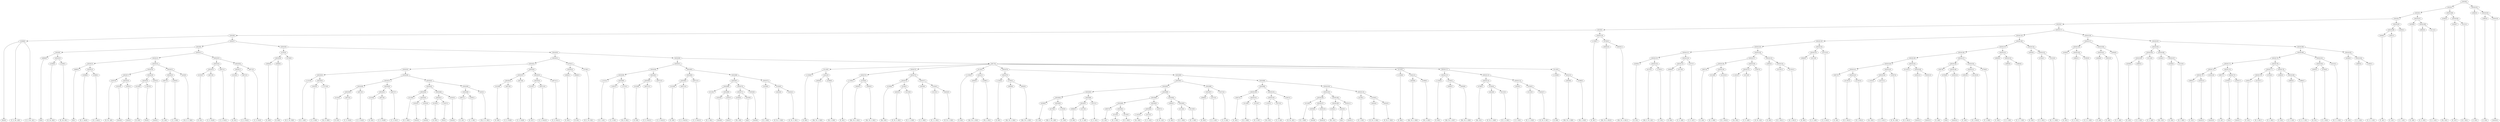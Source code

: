 digraph sample{
"L3296(0)"->"[Dis](0)"
"L3296(0)"->"[C  D  Dis  A](0)"
"L3296(0)"->"[C  D  Dis  A](1)"
"L4806(0)"->"[D](0)"
"L1039(0)"->"[D  Gis  B](0)"
"L1039(1)"->"[D  Gis  B](1)"
"L5619(10)"->"L1039(0)"
"L5619(10)"->"L1039(1)"
"L5619(9)"->"L4806(0)"
"L5619(9)"->"L5619(10)"
"L4806(1)"->"[D](1)"
"L2569(0)"->"[D  G  Ais](0)"
"L2569(1)"->"[D  G  Ais](1)"
"L5619(14)"->"L2569(0)"
"L5619(14)"->"L2569(1)"
"L5619(13)"->"L4806(1)"
"L5619(13)"->"L5619(14)"
"L2587(0)"->"[D  Fis  A](0)"
"L3335(0)"->"[rest](0)"
"L3335(1)"->"[rest](1)"
"L5619(18)"->"L3335(0)"
"L5619(18)"->"L3335(1)"
"L5619(17)"->"L2587(0)"
"L5619(17)"->"L5619(18)"
"L3130(0)"->"[D  E](0)"
"L-1407(0)"->"[Fis](0)"
"L5619(20)"->"L3130(0)"
"L5619(20)"->"L-1407(0)"
"L3335(2)"->"[rest](2)"
"L5619(19)"->"L5619(20)"
"L5619(19)"->"L3335(2)"
"L5619(16)"->"L5619(17)"
"L5619(16)"->"L5619(19)"
"L3837(0)"->"[G  A](0)"
"L3285(0)"->"[C  G  B](0)"
"L5619(22)"->"L3837(0)"
"L5619(22)"->"L3285(0)"
"L420(0)"->"[Cis  D  G  B](0)"
"L5619(21)"->"L5619(22)"
"L5619(21)"->"L420(0)"
"L5619(15)"->"L5619(16)"
"L5619(15)"->"L5619(21)"
"L5619(12)"->"L5619(13)"
"L5619(12)"->"L5619(15)"
"L3130(1)"->"[D  E](1)"
"L4672(0)"->"[C  D  Fis](0)"
"L5619(25)"->"L3130(1)"
"L5619(25)"->"L4672(0)"
"L4672(1)"->"[C  D  Fis](1)"
"L5619(24)"->"L5619(25)"
"L5619(24)"->"L4672(1)"
"L3130(2)"->"[D  E](2)"
"L4672(2)"->"[C  D  Fis](2)"
"L5619(27)"->"L3130(2)"
"L5619(27)"->"L4672(2)"
"L4672(3)"->"[C  D  Fis](3)"
"L5619(26)"->"L5619(27)"
"L5619(26)"->"L4672(3)"
"L5619(23)"->"L5619(24)"
"L5619(23)"->"L5619(26)"
"L5619(11)"->"L5619(12)"
"L5619(11)"->"L5619(23)"
"L5619(8)"->"L5619(9)"
"L5619(8)"->"L5619(11)"
"L2804(0)"->"[G  B](0)"
"L3846(0)"->"[D  B](0)"
"L5619(29)"->"L2804(0)"
"L5619(29)"->"L3846(0)"
"L3736(0)"->"[D  E  Fis  B](0)"
"L3762(0)"->"L5619(29)"
"L3762(0)"->"L3736(0)"
"L-1315(0)"->"[D  G  A](0)"
"L1852(0)"->"[C  D  B](0)"
"L-1373(0)"->"[Cis  D  B](0)"
"L5619(35)"->"L1852(0)"
"L5619(35)"->"L-1373(0)"
"L5619(34)"->"L-1315(0)"
"L5619(34)"->"L5619(35)"
"L3130(3)"->"[D  E](3)"
"L4672(4)"->"[C  D  Fis](4)"
"L5619(39)"->"L3130(3)"
"L5619(39)"->"L4672(4)"
"L4672(5)"->"[C  D  Fis](5)"
"L5619(38)"->"L5619(39)"
"L5619(38)"->"L4672(5)"
"L3130(4)"->"[D  E](4)"
"L4672(6)"->"[C  D  Fis](6)"
"L5619(41)"->"L3130(4)"
"L5619(41)"->"L4672(6)"
"L4672(7)"->"[C  D  Fis](7)"
"L5619(40)"->"L5619(41)"
"L5619(40)"->"L4672(7)"
"L5619(37)"->"L5619(38)"
"L5619(37)"->"L5619(40)"
"L3116(0)"->"[D  G  B](0)"
"L3335(3)"->"[rest](3)"
"L3335(4)"->"[rest](4)"
"L5619(45)"->"L3335(3)"
"L5619(45)"->"L3335(4)"
"L5619(44)"->"L3116(0)"
"L5619(44)"->"L5619(45)"
"L3130(5)"->"[D  E](5)"
"L-1407(1)"->"[Fis](1)"
"L5619(47)"->"L3130(5)"
"L5619(47)"->"L-1407(1)"
"L3335(5)"->"[rest](5)"
"L5619(46)"->"L5619(47)"
"L5619(46)"->"L3335(5)"
"L5619(43)"->"L5619(44)"
"L5619(43)"->"L5619(46)"
"L3837(1)"->"[G  A](1)"
"L3285(1)"->"[C  G  B](1)"
"L5619(49)"->"L3837(1)"
"L5619(49)"->"L3285(1)"
"L420(1)"->"[Cis  D  G  B](1)"
"L5619(48)"->"L5619(49)"
"L5619(48)"->"L420(1)"
"L5619(42)"->"L5619(43)"
"L5619(42)"->"L5619(48)"
"L5619(36)"->"L5619(37)"
"L5619(36)"->"L5619(42)"
"L5619(33)"->"L5619(34)"
"L5619(33)"->"L5619(36)"
"L3130(6)"->"[D  E](6)"
"L4672(8)"->"[C  D  Fis](8)"
"L5619(52)"->"L3130(6)"
"L5619(52)"->"L4672(8)"
"L4672(9)"->"[C  D  Fis](9)"
"L5619(51)"->"L5619(52)"
"L5619(51)"->"L4672(9)"
"L3130(7)"->"[D  E](7)"
"L4672(10)"->"[C  D  Fis](10)"
"L5619(54)"->"L3130(7)"
"L5619(54)"->"L4672(10)"
"L4672(11)"->"[C  D  Fis](11)"
"L5619(53)"->"L5619(54)"
"L5619(53)"->"L4672(11)"
"L5619(50)"->"L5619(51)"
"L5619(50)"->"L5619(53)"
"L5619(32)"->"L5619(33)"
"L5619(32)"->"L5619(50)"
"L2804(1)"->"[G  B](1)"
"L3846(1)"->"[D  B](1)"
"L5619(55)"->"L2804(1)"
"L5619(55)"->"L3846(1)"
"L3736(1)"->"[D  E  Fis  B](1)"
"L3762(1)"->"L5619(55)"
"L3762(1)"->"L3736(1)"
"L5619(31)"->"L5619(32)"
"L5619(31)"->"L3762(1)"
"L-1315(1)"->"[D  G  A](1)"
"L1852(1)"->"[C  D  B](1)"
"L-1373(1)"->"[Cis  D  B](1)"
"L5619(60)"->"L1852(1)"
"L5619(60)"->"L-1373(1)"
"L5619(59)"->"L-1315(1)"
"L5619(59)"->"L5619(60)"
"L3130(8)"->"[D  E](8)"
"L4672(12)"->"[C  D  Fis](12)"
"L5619(62)"->"L3130(8)"
"L5619(62)"->"L4672(12)"
"L4672(13)"->"[C  D  Fis](13)"
"L5619(61)"->"L5619(62)"
"L5619(61)"->"L4672(13)"
"L5619(58)"->"L5619(59)"
"L5619(58)"->"L5619(61)"
"L3130(9)"->"[D  E](9)"
"L4672(14)"->"[C  D  Fis](14)"
"L5619(65)"->"L3130(9)"
"L5619(65)"->"L4672(14)"
"L4672(15)"->"[C  D  Fis](15)"
"L5619(64)"->"L5619(65)"
"L5619(64)"->"L4672(15)"
"L3116(1)"->"[D  G  B](1)"
"L3335(6)"->"[rest](6)"
"L3335(7)"->"[rest](7)"
"L5619(69)"->"L3335(6)"
"L5619(69)"->"L3335(7)"
"L5619(68)"->"L3116(1)"
"L5619(68)"->"L5619(69)"
"L5284(0)"->"[Fis  G](0)"
"L4416(0)"->"[A](0)"
"L5619(71)"->"L5284(0)"
"L5619(71)"->"L4416(0)"
"L3335(8)"->"[rest](8)"
"L5619(70)"->"L5619(71)"
"L5619(70)"->"L3335(8)"
"L5619(67)"->"L5619(68)"
"L5619(67)"->"L5619(70)"
"L4158(0)"->"[E  G  B](0)"
"L4454(0)"->"[E  Fis  G  B](0)"
"L4454(1)"->"[E  Fis  G  B](1)"
"L5194(0)"->"L4454(0)"
"L5194(0)"->"L4454(1)"
"L5619(72)"->"L4158(0)"
"L5619(72)"->"L5194(0)"
"L5619(66)"->"L5619(67)"
"L5619(66)"->"L5619(72)"
"L5619(63)"->"L5619(64)"
"L5619(63)"->"L5619(66)"
"L5619(57)"->"L5619(58)"
"L5619(57)"->"L5619(63)"
"L-1356(0)"->"[E  B](0)"
"L3628(0)"->"[Dis  Fis  A  B](0)"
"L3286(0)"->"[Fis  A  B](0)"
"L4541(0)"->"L3628(0)"
"L4541(0)"->"L3286(0)"
"L5119(0)"->"L-1356(0)"
"L5119(0)"->"L4541(0)"
"L-1356(1)"->"[E  B](1)"
"L3628(1)"->"[Dis  Fis  A  B](1)"
"L3628(2)"->"[Dis  Fis  A  B](2)"
"L3793(0)"->"L3628(1)"
"L3793(0)"->"L3628(2)"
"L5619(74)"->"L-1356(1)"
"L5619(74)"->"L3793(0)"
"L4788(0)"->"[Dis  E](0)"
"L4454(2)"->"[E  Fis  G  B](2)"
"L5123(0)"->"[E  G  A  B](0)"
"L5194(1)"->"L4454(2)"
"L5194(1)"->"L5123(0)"
"L5619(76)"->"L4788(0)"
"L5619(76)"->"L5194(1)"
"L2819(0)"->"[C  E  B](0)"
"L5123(1)"->"[E  G  A  B](1)"
"L4454(3)"->"[E  Fis  G  B](3)"
"L5194(2)"->"L5123(1)"
"L5194(2)"->"L4454(3)"
"L5619(77)"->"L2819(0)"
"L5619(77)"->"L5194(2)"
"L5619(75)"->"L5619(76)"
"L5619(75)"->"L5619(77)"
"L5619(73)"->"L5619(74)"
"L5619(73)"->"L5619(75)"
"L-1356(2)"->"[E  B](2)"
"L3628(3)"->"[Dis  Fis  A  B](3)"
"L3286(1)"->"[Fis  A  B](1)"
"L4541(1)"->"L3628(3)"
"L4541(1)"->"L3286(1)"
"L5119(1)"->"L-1356(2)"
"L5119(1)"->"L4541(1)"
"L-1356(3)"->"[E  B](3)"
"L3628(4)"->"[Dis  Fis  A  B](4)"
"L3628(5)"->"[Dis  Fis  A  B](5)"
"L3793(1)"->"L3628(4)"
"L3793(1)"->"L3628(5)"
"L5619(79)"->"L-1356(3)"
"L5619(79)"->"L3793(1)"
"L4336(0)"->"[E  G](0)"
"L4176(0)"->"[Dis  E  Fis  A](0)"
"L-1505(0)"->"[C  D](0)"
"L5619(85)"->"L4176(0)"
"L5619(85)"->"L-1505(0)"
"L5619(84)"->"L4336(0)"
"L5619(84)"->"L5619(85)"
"L3846(2)"->"[D  B](2)"
"L2472(0)"->"[C  D  A](0)"
"L5619(87)"->"L3846(2)"
"L5619(87)"->"L2472(0)"
"L2472(1)"->"[C  D  A](1)"
"L5619(86)"->"L5619(87)"
"L5619(86)"->"L2472(1)"
"L5619(83)"->"L5619(84)"
"L5619(83)"->"L5619(86)"
"L3837(2)"->"[G  A](2)"
"L3116(2)"->"[D  G  B](2)"
"L3116(3)"->"[D  G  B](3)"
"L5619(91)"->"L3116(2)"
"L5619(91)"->"L3116(3)"
"L5619(90)"->"L3837(2)"
"L5619(90)"->"L5619(91)"
"L-1452(0)"->"[Cis  D](0)"
"L2472(2)"->"[C  D  A](2)"
"L5619(93)"->"L-1452(0)"
"L5619(93)"->"L2472(2)"
"L2587(1)"->"[D  Fis  A](1)"
"L5619(92)"->"L5619(93)"
"L5619(92)"->"L2587(1)"
"L5619(89)"->"L5619(90)"
"L5619(89)"->"L5619(92)"
"L2804(2)"->"[G  B](2)"
"L3116(4)"->"[D  G  B](4)"
"L3116(5)"->"[D  G  B](5)"
"L5619(95)"->"L3116(4)"
"L5619(95)"->"L3116(5)"
"L5619(94)"->"L2804(2)"
"L5619(94)"->"L5619(95)"
"L5619(88)"->"L5619(89)"
"L5619(88)"->"L5619(94)"
"L5619(82)"->"L5619(83)"
"L5619(82)"->"L5619(88)"
"L3846(3)"->"[D  B](3)"
"L2472(3)"->"[C  D  A](3)"
"L5619(97)"->"L3846(3)"
"L5619(97)"->"L2472(3)"
"L2472(4)"->"[C  D  A](4)"
"L5619(96)"->"L5619(97)"
"L5619(96)"->"L2472(4)"
"L5619(81)"->"L5619(82)"
"L5619(81)"->"L5619(96)"
"L3837(3)"->"[G  A](3)"
"L3116(6)"->"[D  G  B](6)"
"L3116(7)"->"[D  G  B](7)"
"L5619(101)"->"L3116(6)"
"L5619(101)"->"L3116(7)"
"L5619(100)"->"L3837(3)"
"L5619(100)"->"L5619(101)"
"L-1452(1)"->"[Cis  D](1)"
"L2472(5)"->"[C  D  A](5)"
"L5619(103)"->"L-1452(1)"
"L5619(103)"->"L2472(5)"
"L2587(2)"->"[D  Fis  A](2)"
"L5619(102)"->"L5619(103)"
"L5619(102)"->"L2587(2)"
"L5619(99)"->"L5619(100)"
"L5619(99)"->"L5619(102)"
"L3116(8)"->"[D  G  B](8)"
"L3335(9)"->"[rest](9)"
"L3335(10)"->"[rest](10)"
"L5619(107)"->"L3335(9)"
"L5619(107)"->"L3335(10)"
"L5619(106)"->"L3116(8)"
"L5619(106)"->"L5619(107)"
"L5284(1)"->"[Fis  G](1)"
"L4416(1)"->"[A](1)"
"L5619(109)"->"L5284(1)"
"L5619(109)"->"L4416(1)"
"L3335(11)"->"[rest](11)"
"L5619(108)"->"L5619(109)"
"L5619(108)"->"L3335(11)"
"L5619(105)"->"L5619(106)"
"L5619(105)"->"L5619(108)"
"L4158(1)"->"[E  G  B](1)"
"L4454(4)"->"[E  Fis  G  B](4)"
"L4454(5)"->"[E  Fis  G  B](5)"
"L5194(3)"->"L4454(4)"
"L5194(3)"->"L4454(5)"
"L5619(110)"->"L4158(1)"
"L5619(110)"->"L5194(3)"
"L5619(104)"->"L5619(105)"
"L5619(104)"->"L5619(110)"
"L5619(98)"->"L5619(99)"
"L5619(98)"->"L5619(104)"
"L5619(80)"->"L5619(81)"
"L5619(80)"->"L5619(98)"
"L5619(78)"->"L5619(79)"
"L5619(78)"->"L5619(80)"
"L-1356(4)"->"[E  B](4)"
"L3628(6)"->"[Dis  Fis  A  B](6)"
"L3286(2)"->"[Fis  A  B](2)"
"L4541(2)"->"L3628(6)"
"L4541(2)"->"L3286(2)"
"L5119(2)"->"L-1356(4)"
"L5119(2)"->"L4541(2)"
"L-1356(5)"->"[E  B](5)"
"L3628(7)"->"[Dis  Fis  A  B](7)"
"L3628(8)"->"[Dis  Fis  A  B](8)"
"L3793(2)"->"L3628(7)"
"L3793(2)"->"L3628(8)"
"L5619(112)"->"L-1356(5)"
"L5619(112)"->"L3793(2)"
"L4788(1)"->"[Dis  E](1)"
"L4454(6)"->"[E  Fis  G  B](6)"
"L5123(2)"->"[E  G  A  B](2)"
"L5194(4)"->"L4454(6)"
"L5194(4)"->"L5123(2)"
"L5619(114)"->"L4788(1)"
"L5619(114)"->"L5194(4)"
"L2819(1)"->"[C  E  B](1)"
"L5123(3)"->"[E  G  A  B](3)"
"L4454(7)"->"[E  Fis  G  B](7)"
"L5194(5)"->"L5123(3)"
"L5194(5)"->"L4454(7)"
"L5619(115)"->"L2819(1)"
"L5619(115)"->"L5194(5)"
"L5619(113)"->"L5619(114)"
"L5619(113)"->"L5619(115)"
"L5619(111)"->"L5619(112)"
"L5619(111)"->"L5619(113)"
"L-1356(6)"->"[E  B](6)"
"L3628(9)"->"[Dis  Fis  A  B](9)"
"L3286(3)"->"[Fis  A  B](3)"
"L4541(3)"->"L3628(9)"
"L4541(3)"->"L3286(3)"
"L5119(3)"->"L-1356(6)"
"L5119(3)"->"L4541(3)"
"L5617(0)"->"L5119(0)"
"L5617(0)"->"L5619(73)"
"L5617(0)"->"L5119(1)"
"L5617(0)"->"L5619(78)"
"L5617(0)"->"L5119(2)"
"L5617(0)"->"L5619(111)"
"L5617(0)"->"L5119(3)"
"L5619(56)"->"L5619(57)"
"L5619(56)"->"L5617(0)"
"L5619(30)"->"L5619(31)"
"L5619(30)"->"L5619(56)"
"L5619(28)"->"L3762(0)"
"L5619(28)"->"L5619(30)"
"L5619(7)"->"L5619(8)"
"L5619(7)"->"L5619(28)"
"L5619(6)"->"L3296(0)"
"L5619(6)"->"L5619(7)"
"L-1356(7)"->"[E  B](7)"
"L3628(10)"->"[Dis  Fis  A  B](10)"
"L3628(11)"->"[Dis  Fis  A  B](11)"
"L3793(3)"->"L3628(10)"
"L3793(3)"->"L3628(11)"
"L5619(116)"->"L-1356(7)"
"L5619(116)"->"L3793(3)"
"L5619(5)"->"L5619(6)"
"L5619(5)"->"L5619(116)"
"L4336(1)"->"[E  G](1)"
"L4176(1)"->"[Dis  E  Fis  A](1)"
"L-1505(1)"->"[C  D](1)"
"L5619(123)"->"L4176(1)"
"L5619(123)"->"L-1505(1)"
"L5619(122)"->"L4336(1)"
"L5619(122)"->"L5619(123)"
"L3846(4)"->"[D  B](4)"
"L2472(6)"->"[C  D  A](6)"
"L5619(125)"->"L3846(4)"
"L5619(125)"->"L2472(6)"
"L2472(7)"->"[C  D  A](7)"
"L5619(124)"->"L5619(125)"
"L5619(124)"->"L2472(7)"
"L5619(121)"->"L5619(122)"
"L5619(121)"->"L5619(124)"
"L3837(4)"->"[G  A](4)"
"L3116(9)"->"[D  G  B](9)"
"L3116(10)"->"[D  G  B](10)"
"L5619(129)"->"L3116(9)"
"L5619(129)"->"L3116(10)"
"L5619(128)"->"L3837(4)"
"L5619(128)"->"L5619(129)"
"L-1452(2)"->"[Cis  D](2)"
"L2472(8)"->"[C  D  A](8)"
"L5619(131)"->"L-1452(2)"
"L5619(131)"->"L2472(8)"
"L2587(3)"->"[D  Fis  A](3)"
"L5619(130)"->"L5619(131)"
"L5619(130)"->"L2587(3)"
"L5619(127)"->"L5619(128)"
"L5619(127)"->"L5619(130)"
"L2804(3)"->"[G  B](3)"
"L3116(11)"->"[D  G  B](11)"
"L3116(12)"->"[D  G  B](12)"
"L5619(133)"->"L3116(11)"
"L5619(133)"->"L3116(12)"
"L5619(132)"->"L2804(3)"
"L5619(132)"->"L5619(133)"
"L5619(126)"->"L5619(127)"
"L5619(126)"->"L5619(132)"
"L5619(120)"->"L5619(121)"
"L5619(120)"->"L5619(126)"
"L3846(5)"->"[D  B](5)"
"L2472(9)"->"[C  D  A](9)"
"L5619(135)"->"L3846(5)"
"L5619(135)"->"L2472(9)"
"L2472(10)"->"[C  D  A](10)"
"L5619(134)"->"L5619(135)"
"L5619(134)"->"L2472(10)"
"L5619(119)"->"L5619(120)"
"L5619(119)"->"L5619(134)"
"L3837(5)"->"[G  A](5)"
"L3116(13)"->"[D  G  B](13)"
"L3116(14)"->"[D  G  B](14)"
"L5619(142)"->"L3116(13)"
"L5619(142)"->"L3116(14)"
"L5619(141)"->"L3837(5)"
"L5619(141)"->"L5619(142)"
"L-1452(3)"->"[Cis  D](3)"
"L2472(11)"->"[C  D  A](11)"
"L5619(144)"->"L-1452(3)"
"L5619(144)"->"L2472(11)"
"L2587(4)"->"[D  Fis  A](4)"
"L5619(143)"->"L5619(144)"
"L5619(143)"->"L2587(4)"
"L5619(140)"->"L5619(141)"
"L5619(140)"->"L5619(143)"
"L3116(15)"->"[D  G  B](15)"
"L3335(12)"->"[rest](12)"
"L3335(13)"->"[rest](13)"
"L5619(146)"->"L3335(12)"
"L5619(146)"->"L3335(13)"
"L5619(145)"->"L3116(15)"
"L5619(145)"->"L5619(146)"
"L5619(139)"->"L5619(140)"
"L5619(139)"->"L5619(145)"
"L3837(6)"->"[G  A](6)"
"L4794(0)"->"[G](0)"
"L3335(14)"->"[rest](14)"
"L5619(149)"->"L4794(0)"
"L5619(149)"->"L3335(14)"
"L5619(148)"->"L3837(6)"
"L5619(148)"->"L5619(149)"
"L3391(0)"->"[F  G](0)"
"L3116(16)"->"[D  G  B](16)"
"L5619(151)"->"L3391(0)"
"L5619(151)"->"L3116(16)"
"L3784(0)"->"[F  G  B](0)"
"L5619(150)"->"L5619(151)"
"L5619(150)"->"L3784(0)"
"L5619(147)"->"L5619(148)"
"L5619(147)"->"L5619(150)"
"L5619(138)"->"L5619(139)"
"L5619(138)"->"L5619(147)"
"L2963(0)"->"[C  E](0)"
"L3693(0)"->"[C  E  G](0)"
"L2964(0)"->"[C  E  F  G](0)"
"L5619(153)"->"L3693(0)"
"L5619(153)"->"L2964(0)"
"L5619(152)"->"L2963(0)"
"L5619(152)"->"L5619(153)"
"L5619(137)"->"L5619(138)"
"L5619(137)"->"L5619(152)"
"L4303(0)"->"[D  F](0)"
"L3784(1)"->"[F  G  B](1)"
"L3152(0)"->"[D  F  G  B](0)"
"L5619(155)"->"L3784(1)"
"L5619(155)"->"L3152(0)"
"L5619(154)"->"L4303(0)"
"L5619(154)"->"L5619(155)"
"L5619(136)"->"L5619(137)"
"L5619(136)"->"L5619(154)"
"L5619(118)"->"L5619(119)"
"L5619(118)"->"L5619(136)"
"L4336(2)"->"[E  G](2)"
"L3693(1)"->"[C  E  G](1)"
"L2393(0)"->"[C  E  G  A](0)"
"L5619(159)"->"L3693(1)"
"L5619(159)"->"L2393(0)"
"L5619(158)"->"L4336(2)"
"L5619(158)"->"L5619(159)"
"L4049(0)"->"[F  A](0)"
"L2931(0)"->"[C  A](0)"
"L5619(161)"->"L4049(0)"
"L5619(161)"->"L2931(0)"
"L5004(0)"->"[C  F  A](0)"
"L5619(160)"->"L5619(161)"
"L5619(160)"->"L5004(0)"
"L5619(157)"->"L5619(158)"
"L5619(157)"->"L5619(160)"
"L4336(3)"->"[E  G](3)"
"L3693(2)"->"[C  E  G](2)"
"L5619(165)"->"L4336(3)"
"L5619(165)"->"L3693(2)"
"L5114(0)"->"[C  G  A](0)"
"L5619(164)"->"L5619(165)"
"L5619(164)"->"L5114(0)"
"L5284(2)"->"[Fis  G](2)"
"L4336(4)"->"[E  G](4)"
"L3122(0)"->"[D  F  B](0)"
"L5619(167)"->"L4336(4)"
"L5619(167)"->"L3122(0)"
"L5619(166)"->"L5284(2)"
"L5619(166)"->"L5619(167)"
"L5619(163)"->"L5619(164)"
"L5619(163)"->"L5619(166)"
"L2963(1)"->"[C  E](1)"
"L3335(15)"->"[rest](15)"
"L5619(173)"->"L2963(1)"
"L5619(173)"->"L3335(15)"
"L3335(16)"->"[rest](16)"
"L5619(172)"->"L5619(173)"
"L5619(172)"->"L3335(16)"
"L3837(7)"->"[G  A](7)"
"L4794(1)"->"[G](1)"
"L3335(17)"->"[rest](17)"
"L5619(175)"->"L4794(1)"
"L5619(175)"->"L3335(17)"
"L5619(174)"->"L3837(7)"
"L5619(174)"->"L5619(175)"
"L5619(171)"->"L5619(172)"
"L5619(171)"->"L5619(174)"
"L3391(1)"->"[F  G](1)"
"L3116(17)"->"[D  G  B](17)"
"L5619(178)"->"L3391(1)"
"L5619(178)"->"L3116(17)"
"L3784(2)"->"[F  G  B](2)"
"L5619(177)"->"L5619(178)"
"L5619(177)"->"L3784(2)"
"L2963(2)"->"[C  E](2)"
"L3693(3)"->"[C  E  G](3)"
"L2964(1)"->"[C  E  F  G](1)"
"L5619(180)"->"L3693(3)"
"L5619(180)"->"L2964(1)"
"L5619(179)"->"L2963(2)"
"L5619(179)"->"L5619(180)"
"L5619(176)"->"L5619(177)"
"L5619(176)"->"L5619(179)"
"L5619(170)"->"L5619(171)"
"L5619(170)"->"L5619(176)"
"L4303(1)"->"[D  F](1)"
"L3784(3)"->"[F  G  B](3)"
"L5619(182)"->"L4303(1)"
"L5619(182)"->"L3784(3)"
"L3152(1)"->"[D  F  G  B](1)"
"L5619(181)"->"L5619(182)"
"L5619(181)"->"L3152(1)"
"L5619(169)"->"L5619(170)"
"L5619(169)"->"L5619(181)"
"L4336(5)"->"[E  G](5)"
"L3693(4)"->"[C  E  G](4)"
"L2393(1)"->"[C  E  G  A](1)"
"L5619(184)"->"L3693(4)"
"L5619(184)"->"L2393(1)"
"L5619(183)"->"L4336(5)"
"L5619(183)"->"L5619(184)"
"L5619(168)"->"L5619(169)"
"L5619(168)"->"L5619(183)"
"L5619(162)"->"L5619(163)"
"L5619(162)"->"L5619(168)"
"L5619(156)"->"L5619(157)"
"L5619(156)"->"L5619(162)"
"L5619(117)"->"L5619(118)"
"L5619(117)"->"L5619(156)"
"L5619(4)"->"L5619(5)"
"L5619(4)"->"L5619(117)"
"L4049(1)"->"[F  A](1)"
"L2931(1)"->"[C  A](1)"
"L5619(186)"->"L4049(1)"
"L5619(186)"->"L2931(1)"
"L5004(1)"->"[C  F  A](1)"
"L5619(185)"->"L5619(186)"
"L5619(185)"->"L5004(1)"
"L5619(3)"->"L5619(4)"
"L5619(3)"->"L5619(185)"
"L4336(6)"->"[E  G](6)"
"L3693(5)"->"[C  E  G](5)"
"L5114(1)"->"[C  G  A](1)"
"L5619(188)"->"L3693(5)"
"L5619(188)"->"L5114(1)"
"L5619(187)"->"L4336(6)"
"L5619(187)"->"L5619(188)"
"L5619(2)"->"L5619(3)"
"L5619(2)"->"L5619(187)"
"L5284(3)"->"[Fis  G](3)"
"L4336(7)"->"[E  G](7)"
"L3122(1)"->"[D  F  B](1)"
"L5619(190)"->"L4336(7)"
"L5619(190)"->"L3122(1)"
"L5619(189)"->"L5284(3)"
"L5619(189)"->"L5619(190)"
"L5619(1)"->"L5619(2)"
"L5619(1)"->"L5619(189)"
"L2963(3)"->"[C  E](3)"
"L2963(4)"->"[C  E](4)"
"L3335(18)"->"[rest](18)"
"L5619(192)"->"L2963(4)"
"L5619(192)"->"L3335(18)"
"L5619(191)"->"L2963(3)"
"L5619(191)"->"L5619(192)"
"L5619(0)"->"L5619(1)"
"L5619(0)"->"L5619(191)"
{rank = min; "L5619(0)"}
{rank = same; "L5619(1)"; "L5619(191)";}
{rank = same; "L5619(2)"; "L5619(189)"; "L2963(3)"; "L5619(192)";}
{rank = same; "L5619(3)"; "L5619(187)"; "L5284(3)"; "L5619(190)"; "L2963(4)"; "L3335(18)";}
{rank = same; "L5619(4)"; "L5619(185)"; "L4336(6)"; "L5619(188)"; "L4336(7)"; "L3122(1)";}
{rank = same; "L5619(5)"; "L5619(117)"; "L5619(186)"; "L5004(1)"; "L3693(5)"; "L5114(1)";}
{rank = same; "L5619(6)"; "L5619(116)"; "L5619(118)"; "L5619(156)"; "L4049(1)"; "L2931(1)";}
{rank = same; "L3296(0)"; "L5619(7)"; "L-1356(7)"; "L3793(3)"; "L5619(119)"; "L5619(136)"; "L5619(157)"; "L5619(162)";}
{rank = same; "L5619(8)"; "L5619(28)"; "L3628(10)"; "L3628(11)"; "L5619(120)"; "L5619(134)"; "L5619(137)"; "L5619(154)"; "L5619(158)"; "L5619(160)"; "L5619(163)"; "L5619(168)";}
{rank = same; "L5619(9)"; "L5619(11)"; "L3762(0)"; "L5619(30)"; "L5619(121)"; "L5619(126)"; "L5619(135)"; "L2472(10)"; "L5619(138)"; "L5619(152)"; "L4303(0)"; "L5619(155)"; "L4336(2)"; "L5619(159)"; "L5619(161)"; "L5004(0)"; "L5619(164)"; "L5619(166)"; "L5619(169)"; "L5619(183)";}
{rank = same; "L4806(0)"; "L5619(10)"; "L5619(12)"; "L5619(23)"; "L5619(29)"; "L3736(0)"; "L5619(31)"; "L5619(56)"; "L5619(122)"; "L5619(124)"; "L5619(127)"; "L5619(132)"; "L3846(5)"; "L2472(9)"; "L5619(139)"; "L5619(147)"; "L2963(0)"; "L5619(153)"; "L3784(1)"; "L3152(0)"; "L3693(1)"; "L2393(0)"; "L4049(0)"; "L2931(0)"; "L5619(165)"; "L5114(0)"; "L5284(2)"; "L5619(167)"; "L5619(170)"; "L5619(181)"; "L4336(5)"; "L5619(184)";}
{rank = same; "L1039(0)"; "L1039(1)"; "L5619(13)"; "L5619(15)"; "L5619(24)"; "L5619(26)"; "L2804(0)"; "L3846(0)"; "L5619(32)"; "L3762(1)"; "L5619(57)"; "L5617(0)"; "L4336(1)"; "L5619(123)"; "L5619(125)"; "L2472(7)"; "L5619(128)"; "L5619(130)"; "L2804(3)"; "L5619(133)"; "L5619(140)"; "L5619(145)"; "L5619(148)"; "L5619(150)"; "L3693(0)"; "L2964(0)"; "L4336(3)"; "L3693(2)"; "L4336(4)"; "L3122(0)"; "L5619(171)"; "L5619(176)"; "L5619(182)"; "L3152(1)"; "L3693(4)"; "L2393(1)";}
{rank = same; "L4806(1)"; "L5619(14)"; "L5619(16)"; "L5619(21)"; "L5619(25)"; "L4672(1)"; "L5619(27)"; "L4672(3)"; "L5619(33)"; "L5619(50)"; "L5619(55)"; "L3736(1)"; "L5619(58)"; "L5619(63)"; "L5119(0)"; "L5619(73)"; "L5119(1)"; "L5619(78)"; "L5119(2)"; "L5619(111)"; "L5119(3)"; "L4176(1)"; "L-1505(1)"; "L3846(4)"; "L2472(6)"; "L3837(4)"; "L5619(129)"; "L5619(131)"; "L2587(3)"; "L3116(11)"; "L3116(12)"; "L5619(141)"; "L5619(143)"; "L3116(15)"; "L5619(146)"; "L3837(6)"; "L5619(149)"; "L5619(151)"; "L3784(0)"; "L5619(172)"; "L5619(174)"; "L5619(177)"; "L5619(179)"; "L4303(1)"; "L3784(3)";}
{rank = same; "L2569(0)"; "L2569(1)"; "L5619(17)"; "L5619(19)"; "L5619(22)"; "L420(0)"; "L3130(1)"; "L4672(0)"; "L3130(2)"; "L4672(2)"; "L5619(34)"; "L5619(36)"; "L5619(51)"; "L5619(53)"; "L2804(1)"; "L3846(1)"; "L5619(59)"; "L5619(61)"; "L5619(64)"; "L5619(66)"; "L-1356(0)"; "L4541(0)"; "L5619(74)"; "L5619(75)"; "L-1356(2)"; "L4541(1)"; "L5619(79)"; "L5619(80)"; "L-1356(4)"; "L4541(2)"; "L5619(112)"; "L5619(113)"; "L-1356(6)"; "L4541(3)"; "L3116(9)"; "L3116(10)"; "L-1452(2)"; "L2472(8)"; "L3837(5)"; "L5619(142)"; "L5619(144)"; "L2587(4)"; "L3335(12)"; "L3335(13)"; "L4794(0)"; "L3335(14)"; "L3391(0)"; "L3116(16)"; "L5619(173)"; "L3335(16)"; "L3837(7)"; "L5619(175)"; "L5619(178)"; "L3784(2)"; "L2963(2)"; "L5619(180)";}
{rank = same; "L2587(0)"; "L5619(18)"; "L5619(20)"; "L3335(2)"; "L3837(0)"; "L3285(0)"; "L-1315(0)"; "L5619(35)"; "L5619(37)"; "L5619(42)"; "L5619(52)"; "L4672(9)"; "L5619(54)"; "L4672(11)"; "L-1315(1)"; "L5619(60)"; "L5619(62)"; "L4672(13)"; "L5619(65)"; "L4672(15)"; "L5619(67)"; "L5619(72)"; "L3628(0)"; "L3286(0)"; "L-1356(1)"; "L3793(0)"; "L5619(76)"; "L5619(77)"; "L3628(3)"; "L3286(1)"; "L-1356(3)"; "L3793(1)"; "L5619(81)"; "L5619(98)"; "L3628(6)"; "L3286(2)"; "L-1356(5)"; "L3793(2)"; "L5619(114)"; "L5619(115)"; "L3628(9)"; "L3286(3)"; "L3116(13)"; "L3116(14)"; "L-1452(3)"; "L2472(11)"; "L2963(1)"; "L3335(15)"; "L4794(1)"; "L3335(17)"; "L3391(1)"; "L3116(17)"; "L3693(3)"; "L2964(1)";}
{rank = same; "L3335(0)"; "L3335(1)"; "L3130(0)"; "L-1407(0)"; "L1852(0)"; "L-1373(0)"; "L5619(38)"; "L5619(40)"; "L5619(43)"; "L5619(48)"; "L3130(6)"; "L4672(8)"; "L3130(7)"; "L4672(10)"; "L1852(1)"; "L-1373(1)"; "L3130(8)"; "L4672(12)"; "L3130(9)"; "L4672(14)"; "L5619(68)"; "L5619(70)"; "L4158(0)"; "L5194(0)"; "L3628(1)"; "L3628(2)"; "L4788(0)"; "L5194(1)"; "L2819(0)"; "L5194(2)"; "L3628(4)"; "L3628(5)"; "L5619(82)"; "L5619(96)"; "L5619(99)"; "L5619(104)"; "L3628(7)"; "L3628(8)"; "L4788(1)"; "L5194(4)"; "L2819(1)"; "L5194(5)";}
{rank = same; "L5619(39)"; "L4672(5)"; "L5619(41)"; "L4672(7)"; "L5619(44)"; "L5619(46)"; "L5619(49)"; "L420(1)"; "L3116(1)"; "L5619(69)"; "L5619(71)"; "L3335(8)"; "L4454(0)"; "L4454(1)"; "L4454(2)"; "L5123(0)"; "L5123(1)"; "L4454(3)"; "L5619(83)"; "L5619(88)"; "L5619(97)"; "L2472(4)"; "L5619(100)"; "L5619(102)"; "L5619(105)"; "L5619(110)"; "L4454(6)"; "L5123(2)"; "L5123(3)"; "L4454(7)";}
{rank = same; "L3130(3)"; "L4672(4)"; "L3130(4)"; "L4672(6)"; "L3116(0)"; "L5619(45)"; "L5619(47)"; "L3335(5)"; "L3837(1)"; "L3285(1)"; "L3335(6)"; "L3335(7)"; "L5284(0)"; "L4416(0)"; "L5619(84)"; "L5619(86)"; "L5619(89)"; "L5619(94)"; "L3846(3)"; "L2472(3)"; "L3837(3)"; "L5619(101)"; "L5619(103)"; "L2587(2)"; "L5619(106)"; "L5619(108)"; "L4158(1)"; "L5194(3)";}
{rank = same; "L3335(3)"; "L3335(4)"; "L3130(5)"; "L-1407(1)"; "L4336(0)"; "L5619(85)"; "L5619(87)"; "L2472(1)"; "L5619(90)"; "L5619(92)"; "L2804(2)"; "L5619(95)"; "L3116(6)"; "L3116(7)"; "L-1452(1)"; "L2472(5)"; "L3116(8)"; "L5619(107)"; "L5619(109)"; "L3335(11)"; "L4454(4)"; "L4454(5)";}
{rank = same; "L4176(0)"; "L-1505(0)"; "L3846(2)"; "L2472(0)"; "L3837(2)"; "L5619(91)"; "L5619(93)"; "L2587(1)"; "L3116(4)"; "L3116(5)"; "L3335(9)"; "L3335(10)"; "L5284(1)"; "L4416(1)";}
{rank = same; "L3116(2)"; "L3116(3)"; "L-1452(0)"; "L2472(2)";}
{rank = max; "[A](0)"; "[A](1)"; "[C  A](0)"; "[C  A](1)"; "[C  D  A](0)"; "[C  D  A](1)"; "[C  D  A](10)"; "[C  D  A](11)"; "[C  D  A](2)"; "[C  D  A](3)"; "[C  D  A](4)"; "[C  D  A](5)"; "[C  D  A](6)"; "[C  D  A](7)"; "[C  D  A](8)"; "[C  D  A](9)"; "[C  D  B](0)"; "[C  D  B](1)"; "[C  D  Dis  A](0)"; "[C  D  Dis  A](1)"; "[C  D  Fis](0)"; "[C  D  Fis](1)"; "[C  D  Fis](10)"; "[C  D  Fis](11)"; "[C  D  Fis](12)"; "[C  D  Fis](13)"; "[C  D  Fis](14)"; "[C  D  Fis](15)"; "[C  D  Fis](2)"; "[C  D  Fis](3)"; "[C  D  Fis](4)"; "[C  D  Fis](5)"; "[C  D  Fis](6)"; "[C  D  Fis](7)"; "[C  D  Fis](8)"; "[C  D  Fis](9)"; "[C  D](0)"; "[C  D](1)"; "[C  E  B](0)"; "[C  E  B](1)"; "[C  E  F  G](0)"; "[C  E  F  G](1)"; "[C  E  G  A](0)"; "[C  E  G  A](1)"; "[C  E  G](0)"; "[C  E  G](1)"; "[C  E  G](2)"; "[C  E  G](3)"; "[C  E  G](4)"; "[C  E  G](5)"; "[C  E](0)"; "[C  E](1)"; "[C  E](2)"; "[C  E](3)"; "[C  E](4)"; "[C  F  A](0)"; "[C  F  A](1)"; "[C  G  A](0)"; "[C  G  A](1)"; "[C  G  B](0)"; "[C  G  B](1)"; "[Cis  D  B](0)"; "[Cis  D  B](1)"; "[Cis  D  G  B](0)"; "[Cis  D  G  B](1)"; "[Cis  D](0)"; "[Cis  D](1)"; "[Cis  D](2)"; "[Cis  D](3)"; "[D  B](0)"; "[D  B](1)"; "[D  B](2)"; "[D  B](3)"; "[D  B](4)"; "[D  B](5)"; "[D  E  Fis  B](0)"; "[D  E  Fis  B](1)"; "[D  E](0)"; "[D  E](1)"; "[D  E](2)"; "[D  E](3)"; "[D  E](4)"; "[D  E](5)"; "[D  E](6)"; "[D  E](7)"; "[D  E](8)"; "[D  E](9)"; "[D  F  B](0)"; "[D  F  B](1)"; "[D  F  G  B](0)"; "[D  F  G  B](1)"; "[D  F](0)"; "[D  F](1)"; "[D  Fis  A](0)"; "[D  Fis  A](1)"; "[D  Fis  A](2)"; "[D  Fis  A](3)"; "[D  Fis  A](4)"; "[D  G  A](0)"; "[D  G  A](1)"; "[D  G  Ais](0)"; "[D  G  Ais](1)"; "[D  G  B](0)"; "[D  G  B](1)"; "[D  G  B](10)"; "[D  G  B](11)"; "[D  G  B](12)"; "[D  G  B](13)"; "[D  G  B](14)"; "[D  G  B](15)"; "[D  G  B](16)"; "[D  G  B](17)"; "[D  G  B](2)"; "[D  G  B](3)"; "[D  G  B](4)"; "[D  G  B](5)"; "[D  G  B](6)"; "[D  G  B](7)"; "[D  G  B](8)"; "[D  G  B](9)"; "[D  Gis  B](0)"; "[D  Gis  B](1)"; "[D](0)"; "[D](1)"; "[Dis  E  Fis  A](0)"; "[Dis  E  Fis  A](1)"; "[Dis  E](0)"; "[Dis  E](1)"; "[Dis  Fis  A  B](0)"; "[Dis  Fis  A  B](1)"; "[Dis  Fis  A  B](10)"; "[Dis  Fis  A  B](11)"; "[Dis  Fis  A  B](2)"; "[Dis  Fis  A  B](3)"; "[Dis  Fis  A  B](4)"; "[Dis  Fis  A  B](5)"; "[Dis  Fis  A  B](6)"; "[Dis  Fis  A  B](7)"; "[Dis  Fis  A  B](8)"; "[Dis  Fis  A  B](9)"; "[Dis](0)"; "[E  B](0)"; "[E  B](1)"; "[E  B](2)"; "[E  B](3)"; "[E  B](4)"; "[E  B](5)"; "[E  B](6)"; "[E  B](7)"; "[E  Fis  G  B](0)"; "[E  Fis  G  B](1)"; "[E  Fis  G  B](2)"; "[E  Fis  G  B](3)"; "[E  Fis  G  B](4)"; "[E  Fis  G  B](5)"; "[E  Fis  G  B](6)"; "[E  Fis  G  B](7)"; "[E  G  A  B](0)"; "[E  G  A  B](1)"; "[E  G  A  B](2)"; "[E  G  A  B](3)"; "[E  G  B](0)"; "[E  G  B](1)"; "[E  G](0)"; "[E  G](1)"; "[E  G](2)"; "[E  G](3)"; "[E  G](4)"; "[E  G](5)"; "[E  G](6)"; "[E  G](7)"; "[F  A](0)"; "[F  A](1)"; "[F  G  B](0)"; "[F  G  B](1)"; "[F  G  B](2)"; "[F  G  B](3)"; "[F  G](0)"; "[F  G](1)"; "[Fis  A  B](0)"; "[Fis  A  B](1)"; "[Fis  A  B](2)"; "[Fis  A  B](3)"; "[Fis  G](0)"; "[Fis  G](1)"; "[Fis  G](2)"; "[Fis  G](3)"; "[Fis](0)"; "[Fis](1)"; "[G  A](0)"; "[G  A](1)"; "[G  A](2)"; "[G  A](3)"; "[G  A](4)"; "[G  A](5)"; "[G  A](6)"; "[G  A](7)"; "[G  B](0)"; "[G  B](1)"; "[G  B](2)"; "[G  B](3)"; "[G](0)"; "[G](1)"; "[rest](0)"; "[rest](1)"; "[rest](10)"; "[rest](11)"; "[rest](12)"; "[rest](13)"; "[rest](14)"; "[rest](15)"; "[rest](16)"; "[rest](17)"; "[rest](18)"; "[rest](2)"; "[rest](3)"; "[rest](4)"; "[rest](5)"; "[rest](6)"; "[rest](7)"; "[rest](8)"; "[rest](9)";}
}